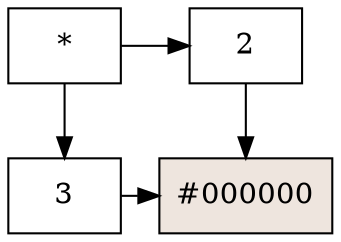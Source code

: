 digraph G{
node [shape = box] 
raiz[label="*"  group=1];
8460240 [label="3" group = 1]; 
8460208 [label="2" group = 4]; 
raiz -> 8460240;
raiz -> 8460208;
{ rank  = same; raiz 8460208; }
8498176 [style=filled,fillcolor=seashell2,label= "#000000" group = 4 ]; 
8460240->8498176;
{ rank = same; 8460240; 8498176; }
8460208->8498176;
}
